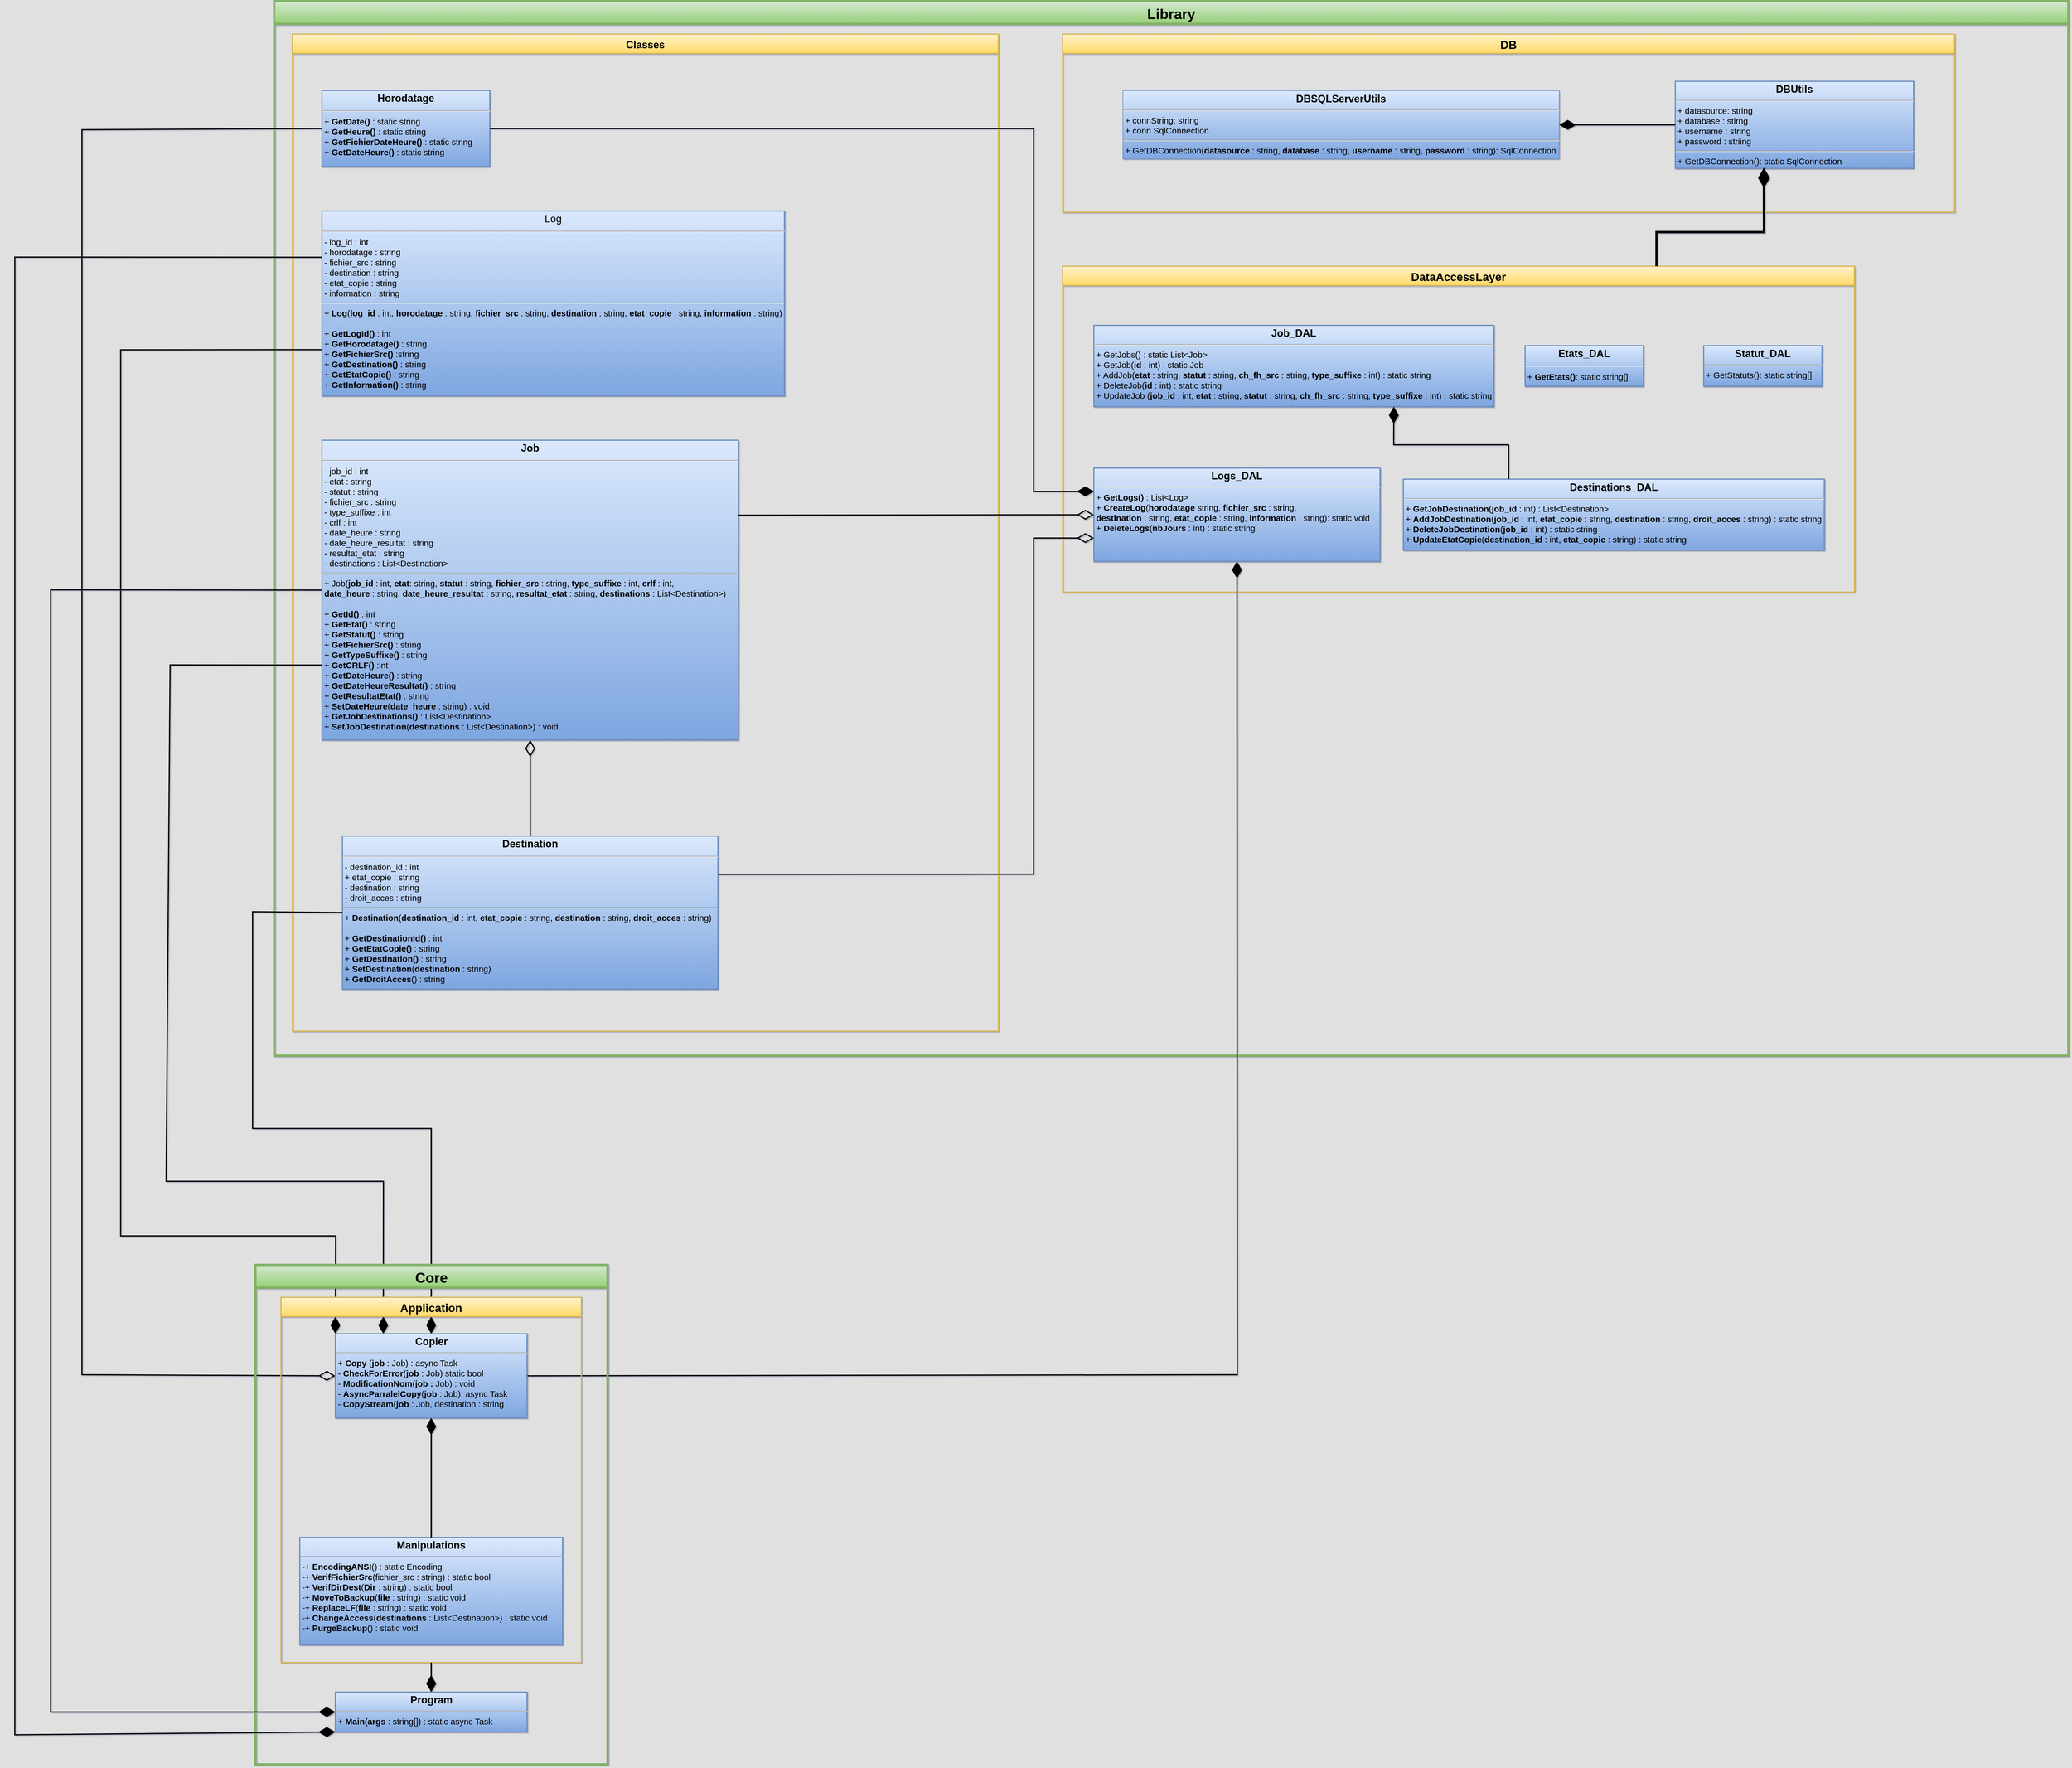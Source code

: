 <mxfile version="16.5.1" type="device"><diagram id="C5RBs43oDa-KdzZeNtuy" name="Application"><mxGraphModel dx="5955" dy="3800" grid="0" gridSize="10" guides="1" tooltips="1" connect="1" arrows="1" fold="1" page="0" pageScale="1" pageWidth="827" pageHeight="1169" background="#E0E0E0" math="0" shadow="1"><root><mxCell id="WIyWlLk6GJQsqaUBKTNV-0"/><mxCell id="WIyWlLk6GJQsqaUBKTNV-1" parent="WIyWlLk6GJQsqaUBKTNV-0"/><mxCell id="hb9x6zN0Gf0mXIbiB-nM-0" value="Library" style="swimlane;fontSize=25;startSize=40;verticalAlign=middle;align=center;horizontal=1;fillColor=#d5e8d4;strokeColor=#82b366;gradientColor=#97d077;strokeWidth=4;" parent="WIyWlLk6GJQsqaUBKTNV-1" vertex="1"><mxGeometry x="-1870" y="-1275" width="3154" height="1854" as="geometry"><mxRectangle x="609" y="-450" width="136" height="34" as="alternateBounds"/></mxGeometry></mxCell><mxCell id="xpOOjjCDLaTisR0RUrIl-22" style="edgeStyle=orthogonalEdgeStyle;rounded=0;orthogonalLoop=1;jettySize=auto;html=1;exitX=0.5;exitY=1;exitDx=0;exitDy=0;" parent="hb9x6zN0Gf0mXIbiB-nM-0" edge="1"><mxGeometry relative="1" as="geometry"><mxPoint x="365" y="502.0" as="sourcePoint"/><mxPoint x="365" y="502.0" as="targetPoint"/></mxGeometry></mxCell><mxCell id="nRmfAmQFptnGc-4oLcrV-16" value="DB" style="swimlane;startSize=34;fontSize=20;fillColor=#fff2cc;gradientColor=#ffd966;strokeColor=#d6b656;strokeWidth=2;" parent="hb9x6zN0Gf0mXIbiB-nM-0" vertex="1"><mxGeometry x="1386" y="58" width="1568" height="313" as="geometry"/></mxCell><mxCell id="xpOOjjCDLaTisR0RUrIl-7" value="&lt;p style=&quot;margin: 4px 0px 0px ; text-align: center&quot;&gt;&lt;b&gt;&lt;font style=&quot;font-size: 18px&quot;&gt;DBUtils&lt;/font&gt;&lt;/b&gt;&lt;/p&gt;&lt;hr style=&quot;font-size: 15px&quot;&gt;&lt;p style=&quot;margin: 0px 0px 0px 4px ; font-size: 15px&quot;&gt;+ datasource: string&lt;/p&gt;&lt;p style=&quot;margin: 0px 0px 0px 4px ; font-size: 15px&quot;&gt;+ database : stirng&lt;/p&gt;&lt;p style=&quot;margin: 0px 0px 0px 4px ; font-size: 15px&quot;&gt;+ username : string&lt;/p&gt;&lt;p style=&quot;margin: 0px 0px 0px 4px ; font-size: 15px&quot;&gt;+ password : striing&lt;/p&gt;&lt;hr style=&quot;font-size: 15px&quot;&gt;&lt;p style=&quot;margin: 0px 0px 0px 4px ; font-size: 15px&quot;&gt;+ GetDBConnection(): static SqlConnection&lt;/p&gt;" style="verticalAlign=top;align=left;overflow=fill;fontSize=15;fontFamily=Helvetica;html=1;fillColor=#dae8fc;gradientColor=#7ea6e0;strokeColor=#6c8ebf;strokeWidth=2;" parent="nRmfAmQFptnGc-4oLcrV-16" vertex="1"><mxGeometry x="1077" y="83" width="419" height="153" as="geometry"/></mxCell><mxCell id="xpOOjjCDLaTisR0RUrIl-5" value="&lt;p style=&quot;margin: 4px 0px 0px ; text-align: center&quot;&gt;&lt;b&gt;&lt;font style=&quot;font-size: 18px&quot;&gt;DBSQLServerUtils&lt;/font&gt;&lt;/b&gt;&lt;/p&gt;&lt;hr style=&quot;font-size: 15px&quot;&gt;&lt;p style=&quot;margin: 0px 0px 0px 4px ; font-size: 15px&quot;&gt;+ connString: string&lt;/p&gt;&lt;p style=&quot;margin: 0px 0px 0px 4px ; font-size: 15px&quot;&gt;+ conn SqlConnection&lt;/p&gt;&lt;hr style=&quot;font-size: 15px&quot;&gt;&lt;p style=&quot;margin: 0px 0px 0px 4px ; font-size: 15px&quot;&gt;+ GetDBConnection(&lt;b&gt;datasource &lt;/b&gt;: string, &lt;b&gt;database &lt;/b&gt;: string, &lt;b&gt;username &lt;/b&gt;: string, &lt;b&gt;password &lt;/b&gt;: string): SqlConnection&lt;/p&gt;" style="verticalAlign=top;align=left;overflow=fill;fontSize=15;fontFamily=Helvetica;html=1;fillColor=#dae8fc;gradientColor=#7ea6e0;strokeColor=#6c8ebf;" parent="nRmfAmQFptnGc-4oLcrV-16" vertex="1"><mxGeometry x="106" y="99.5" width="767" height="120" as="geometry"/></mxCell><mxCell id="_DrFh4fkONArMXpDHNtt-1" value="" style="endArrow=diamondThin;endFill=1;endSize=24;html=1;rounded=0;entryX=1;entryY=0.5;entryDx=0;entryDy=0;exitX=0;exitY=0.5;exitDx=0;exitDy=0;strokeWidth=2;" parent="nRmfAmQFptnGc-4oLcrV-16" source="xpOOjjCDLaTisR0RUrIl-7" target="xpOOjjCDLaTisR0RUrIl-5" edge="1"><mxGeometry width="160" relative="1" as="geometry"><mxPoint x="413" y="309" as="sourcePoint"/><mxPoint x="573" y="309" as="targetPoint"/></mxGeometry></mxCell><mxCell id="nRmfAmQFptnGc-4oLcrV-15" value="DataAccessLayer" style="swimlane;startSize=34;fontSize=20;fillColor=#fff2cc;gradientColor=#ffd966;strokeColor=#d6b656;strokeWidth=2;" parent="hb9x6zN0Gf0mXIbiB-nM-0" vertex="1"><mxGeometry x="1386" y="466" width="1392" height="573" as="geometry"/></mxCell><mxCell id="nRmfAmQFptnGc-4oLcrV-2" value="&lt;p style=&quot;margin: 4px 0px 0px ; text-align: center&quot;&gt;&lt;b&gt;&lt;font style=&quot;font-size: 18px&quot;&gt;Statut_DAL&lt;/font&gt;&lt;/b&gt;&lt;/p&gt;&lt;hr style=&quot;font-size: 15px&quot;&gt;&lt;p style=&quot;margin: 0px 0px 0px 4px ; font-size: 15px&quot;&gt;+ GetStatuts(): static string[]&lt;/p&gt;" style="verticalAlign=top;align=left;overflow=fill;fontSize=15;fontFamily=Helvetica;html=1;fillColor=#dae8fc;gradientColor=#7ea6e0;strokeColor=#6c8ebf;strokeWidth=2;" parent="nRmfAmQFptnGc-4oLcrV-15" vertex="1"><mxGeometry x="1127" y="139.75" width="208" height="71.5" as="geometry"/></mxCell><mxCell id="nRmfAmQFptnGc-4oLcrV-3" value="&lt;p style=&quot;margin: 4px 0px 0px ; text-align: center&quot;&gt;&lt;b&gt;&lt;font style=&quot;font-size: 18px&quot;&gt;Destinations_DAL&lt;/font&gt;&lt;/b&gt;&lt;/p&gt;&lt;hr style=&quot;font-size: 15px&quot;&gt;&lt;p style=&quot;margin: 0px 0px 0px 4px ; font-size: 15px&quot;&gt;&lt;/p&gt;&lt;p style=&quot;margin: 0px 0px 0px 4px ; font-size: 15px&quot;&gt;+ &lt;b&gt;GetJobDestination&lt;/b&gt;(&lt;b&gt;job_id&lt;/b&gt; : int) : List&amp;lt;Destination&amp;gt;&lt;/p&gt;&lt;p style=&quot;margin: 0px 0px 0px 4px ; font-size: 15px&quot;&gt;+ &lt;b&gt;AddJobDestination&lt;/b&gt;(&lt;b&gt;job_id&lt;/b&gt; : int, &lt;b&gt;etat_copie&lt;/b&gt; : string, &lt;b&gt;destination&lt;/b&gt; : string, &lt;b&gt;droit_acces&lt;/b&gt; : string) : static string&lt;/p&gt;&lt;p style=&quot;margin: 0px 0px 0px 4px ; font-size: 15px&quot;&gt;+ &lt;b&gt;DeleteJobDestination&lt;/b&gt;(&lt;b&gt;job_id&lt;/b&gt; : int) : static string&lt;/p&gt;&lt;p style=&quot;margin: 0px 0px 0px 4px ; font-size: 15px&quot;&gt;+ &lt;b&gt;UpdateEtatCopie&lt;/b&gt;(&lt;b&gt;destination_id&lt;/b&gt; : int, &lt;b&gt;etat_copie&amp;nbsp;&lt;/b&gt;: string) : static string&lt;/p&gt;" style="verticalAlign=top;align=left;overflow=fill;fontSize=15;fontFamily=Helvetica;html=1;fillColor=#dae8fc;gradientColor=#7ea6e0;strokeColor=#6c8ebf;strokeWidth=2;" parent="nRmfAmQFptnGc-4oLcrV-15" vertex="1"><mxGeometry x="599" y="374.5" width="740" height="125" as="geometry"/></mxCell><mxCell id="nRmfAmQFptnGc-4oLcrV-20" value="&lt;p style=&quot;margin: 4px 0px 0px ; text-align: center&quot;&gt;&lt;b&gt;&lt;font style=&quot;font-size: 18px&quot;&gt;Job_DAL&lt;/font&gt;&lt;/b&gt;&lt;/p&gt;&lt;hr style=&quot;font-size: 15px&quot;&gt;&lt;p style=&quot;margin: 0px 0px 0px 4px ; font-size: 15px&quot;&gt;+ GetJobs() : static List&amp;lt;Job&amp;gt;&lt;/p&gt;&lt;p style=&quot;margin: 0px 0px 0px 4px ; font-size: 15px&quot;&gt;+ GetJob(&lt;b&gt;id &lt;/b&gt;: int) : static Job&lt;/p&gt;&lt;p style=&quot;margin: 0px 0px 0px 4px ; font-size: 15px&quot;&gt;+ AddJob(&lt;b&gt;etat&lt;/b&gt; : string, &lt;b&gt;statut&lt;/b&gt; : string, &lt;b&gt;ch_fh_src &lt;/b&gt;: string, &lt;b&gt;type_suffixe&lt;/b&gt; : int) : static string&lt;/p&gt;&lt;p style=&quot;margin: 0px 0px 0px 4px ; font-size: 15px&quot;&gt;+ DeleteJob(&lt;b&gt;id&lt;/b&gt; : int) : static string&lt;/p&gt;&lt;p style=&quot;margin: 0px 0px 0px 4px ; font-size: 15px&quot;&gt;+ UpdateJob (&lt;b&gt;job_id&lt;/b&gt; : int, &lt;b&gt;etat &lt;/b&gt;: string, &lt;b&gt;statut&lt;/b&gt; : string, &lt;b&gt;ch_fh_src&lt;/b&gt; : string, &lt;b&gt;type_suffixe&lt;/b&gt; : int) : static string&lt;/p&gt;" style="verticalAlign=top;align=left;overflow=fill;fontSize=15;fontFamily=Helvetica;html=1;fillColor=#dae8fc;gradientColor=#7ea6e0;strokeColor=#6c8ebf;strokeWidth=2;" parent="nRmfAmQFptnGc-4oLcrV-15" vertex="1"><mxGeometry x="55" y="104" width="703" height="143" as="geometry"/></mxCell><mxCell id="nRmfAmQFptnGc-4oLcrV-23" value="&lt;p style=&quot;margin: 4px 0px 0px ; text-align: center ; font-size: 18px&quot;&gt;&lt;b&gt;&lt;font style=&quot;font-size: 18px&quot;&gt;Etats_DAL&lt;/font&gt;&lt;/b&gt;&lt;/p&gt;&lt;hr style=&quot;font-size: 18px&quot;&gt;&lt;p style=&quot;margin: 0px 0px 0px 4px ; font-size: 15px&quot;&gt;+ &lt;b&gt;GetEtats()&lt;/b&gt;: static string[]&lt;/p&gt;" style="verticalAlign=top;align=left;overflow=fill;fontSize=15;fontFamily=Helvetica;html=1;fillColor=#dae8fc;gradientColor=#7ea6e0;strokeColor=#6c8ebf;strokeWidth=2;" parent="nRmfAmQFptnGc-4oLcrV-15" vertex="1"><mxGeometry x="813" y="139.75" width="208" height="71.5" as="geometry"/></mxCell><mxCell id="fAviPBLPB5H1HGXgTzV6-0" value="&lt;p style=&quot;margin: 4px 0px 0px ; text-align: center&quot;&gt;&lt;b&gt;&lt;font style=&quot;font-size: 18px&quot;&gt;Logs_DAL&lt;/font&gt;&lt;/b&gt;&lt;/p&gt;&lt;hr style=&quot;font-size: 15px&quot;&gt;&lt;p style=&quot;margin: 0px 0px 0px 4px ; font-size: 15px&quot;&gt;+ &lt;b&gt;GetLogs()&lt;/b&gt; : List&amp;lt;Log&amp;gt;&lt;/p&gt;&lt;p style=&quot;margin: 0px 0px 0px 4px ; font-size: 15px&quot;&gt;+ &lt;b&gt;CreateLog&lt;/b&gt;(&lt;b&gt;horodatage &lt;/b&gt;string, &lt;b&gt;fichier_src&amp;nbsp;&lt;/b&gt;: string,&amp;nbsp;&lt;/p&gt;&lt;p style=&quot;margin: 0px 0px 0px 4px ; font-size: 15px&quot;&gt;&lt;b&gt;destination&lt;/b&gt; : string,&amp;nbsp;&lt;b&gt;etat_copie &lt;/b&gt;: string, &lt;b&gt;information &lt;/b&gt;: string): static void&lt;/p&gt;&lt;p style=&quot;margin: 0px 0px 0px 4px ; font-size: 15px&quot;&gt;+ &lt;b&gt;DeleteLogs&lt;/b&gt;(&lt;b&gt;nbJours&lt;/b&gt; : int) : static string&lt;/p&gt;" style="verticalAlign=top;align=left;overflow=fill;fontSize=15;fontFamily=Helvetica;html=1;strokeWidth=2;fillColor=#dae8fc;gradientColor=#7ea6e0;strokeColor=#6c8ebf;" parent="nRmfAmQFptnGc-4oLcrV-15" vertex="1"><mxGeometry x="55" y="355" width="503" height="164" as="geometry"/></mxCell><mxCell id="SdlCRwsM3ipwq2xPDZjB-0" value="" style="endArrow=diamondThin;endFill=1;endSize=24;html=1;rounded=0;entryX=0.75;entryY=1;entryDx=0;entryDy=0;exitX=0.25;exitY=0;exitDx=0;exitDy=0;strokeWidth=2;" parent="nRmfAmQFptnGc-4oLcrV-15" source="nRmfAmQFptnGc-4oLcrV-3" target="nRmfAmQFptnGc-4oLcrV-20" edge="1"><mxGeometry width="160" relative="1" as="geometry"><mxPoint x="662" y="430" as="sourcePoint"/><mxPoint x="822" y="430" as="targetPoint"/><Array as="points"><mxPoint x="784" y="314"/><mxPoint x="582" y="314"/></Array></mxGeometry></mxCell><mxCell id="fAviPBLPB5H1HGXgTzV6-6" value="Classes" style="swimlane;fontSize=18;strokeWidth=2;startSize=34;fillColor=#fff2cc;gradientColor=#ffd966;strokeColor=#d6b656;" parent="hb9x6zN0Gf0mXIbiB-nM-0" vertex="1"><mxGeometry x="32" y="58" width="1241" height="1753" as="geometry"/></mxCell><mxCell id="2-amcvFgMCVl23Tk-xyG-0" value="&lt;p style=&quot;margin: 4px 0px 0px ; text-align: center ; font-size: 18px&quot;&gt;&lt;b&gt;&lt;font style=&quot;font-size: 18px&quot;&gt;Job&lt;/font&gt;&lt;/b&gt;&lt;/p&gt;&lt;hr style=&quot;font-size: 18px&quot;&gt;&lt;p style=&quot;margin: 0px 0px 0px 4px ; font-size: 15px&quot;&gt;- job_id : int&lt;/p&gt;&lt;p style=&quot;margin: 0px 0px 0px 4px ; font-size: 15px&quot;&gt;- etat : string&lt;/p&gt;&lt;p style=&quot;margin: 0px 0px 0px 4px ; font-size: 15px&quot;&gt;- statut : string&lt;/p&gt;&lt;p style=&quot;margin: 0px 0px 0px 4px ; font-size: 15px&quot;&gt;- fichier_src : string&lt;/p&gt;&lt;p style=&quot;margin: 0px 0px 0px 4px ; font-size: 15px&quot;&gt;- type_suffixe : int&lt;/p&gt;&lt;p style=&quot;margin: 0px 0px 0px 4px ; font-size: 15px&quot;&gt;- crlf : int&lt;/p&gt;&lt;p style=&quot;margin: 0px 0px 0px 4px ; font-size: 15px&quot;&gt;- date_heure : string&lt;/p&gt;&lt;p style=&quot;margin: 0px 0px 0px 4px ; font-size: 15px&quot;&gt;- date_heure_resultat : string&lt;/p&gt;&lt;p style=&quot;margin: 0px 0px 0px 4px ; font-size: 15px&quot;&gt;- resultat_etat : string&lt;/p&gt;&lt;p style=&quot;margin: 0px 0px 0px 4px ; font-size: 15px&quot;&gt;- destinations : List&amp;lt;Destination&amp;gt;&lt;/p&gt;&lt;hr style=&quot;font-size: 15px&quot;&gt;&lt;p style=&quot;margin: 0px 0px 0px 4px ; font-size: 15px&quot;&gt;+ Job(&lt;b&gt;job_id&lt;/b&gt; : int, &lt;b&gt;etat&lt;/b&gt;: string, &lt;b&gt;statut&lt;/b&gt; : string, &lt;b&gt;fichier_src&lt;/b&gt; : string, &lt;b&gt;type_suffixe&lt;/b&gt; : int, &lt;b&gt;crlf&lt;/b&gt; : int,&amp;nbsp;&lt;/p&gt;&lt;p style=&quot;margin: 0px 0px 0px 4px ; font-size: 15px&quot;&gt;&lt;b&gt;date_heure&lt;/b&gt; : string, &lt;b&gt;date_heure_resultat&lt;/b&gt; : string, &lt;b&gt;resultat_etat&lt;/b&gt; : string, &lt;b&gt;destinations&lt;/b&gt; : List&amp;lt;Destination&amp;gt;)&lt;/p&gt;&lt;p style=&quot;margin: 0px 0px 0px 4px ; font-size: 15px&quot;&gt;&lt;br style=&quot;font-size: 15px&quot;&gt;&lt;/p&gt;&lt;p style=&quot;margin: 0px 0px 0px 4px ; font-size: 15px&quot;&gt;+ &lt;b&gt;GetId()&lt;/b&gt; : int&lt;/p&gt;&lt;p style=&quot;margin: 0px 0px 0px 4px ; font-size: 15px&quot;&gt;+ &lt;b&gt;GetEtat()&lt;/b&gt; : string&lt;/p&gt;&lt;p style=&quot;margin: 0px 0px 0px 4px ; font-size: 15px&quot;&gt;+ &lt;b&gt;GetStatut()&lt;/b&gt; : string&lt;/p&gt;&lt;p style=&quot;margin: 0px 0px 0px 4px ; font-size: 15px&quot;&gt;+ &lt;b&gt;GetFichierSrc()&lt;/b&gt; : string&lt;/p&gt;&lt;p style=&quot;margin: 0px 0px 0px 4px ; font-size: 15px&quot;&gt;&lt;span style=&quot;font-size: 15px&quot;&gt;+ &lt;b&gt;GetTypeSuffixe()&lt;/b&gt; : string&lt;/span&gt;&lt;/p&gt;&lt;p style=&quot;margin: 0px 0px 0px 4px ; font-size: 15px&quot;&gt;&lt;span style=&quot;font-size: 15px&quot;&gt;+ &lt;b&gt;GetCRLF()&lt;/b&gt; :int&lt;/span&gt;&lt;/p&gt;&lt;p style=&quot;margin: 0px 0px 0px 4px ; font-size: 15px&quot;&gt;&lt;span style=&quot;font-size: 15px&quot;&gt;+ &lt;b&gt;GetDateHeure()&lt;/b&gt; : string&lt;/span&gt;&lt;/p&gt;&lt;p style=&quot;margin: 0px 0px 0px 4px ; font-size: 15px&quot;&gt;&lt;span style=&quot;font-size: 15px&quot;&gt;+ &lt;b&gt;GetDateHeureResultat()&lt;/b&gt; : string&lt;/span&gt;&lt;/p&gt;&lt;p style=&quot;margin: 0px 0px 0px 4px ; font-size: 15px&quot;&gt;&lt;span style=&quot;font-size: 15px&quot;&gt;+ &lt;b&gt;GetResultatEtat()&lt;/b&gt; : string&lt;/span&gt;&lt;/p&gt;&lt;p style=&quot;margin: 0px 0px 0px 4px ; font-size: 15px&quot;&gt;&lt;span style=&quot;font-size: 15px&quot;&gt;+ &lt;b&gt;SetDateHeure&lt;/b&gt;(&lt;b&gt;date_heure&lt;/b&gt; : string) : void&lt;/span&gt;&lt;/p&gt;&lt;p style=&quot;margin: 0px 0px 0px 4px ; font-size: 15px&quot;&gt;+ &lt;b&gt;GetJobDestinations()&lt;/b&gt; : List&amp;lt;Destination&amp;gt;&lt;/p&gt;&lt;p style=&quot;margin: 0px 0px 0px 4px ; font-size: 15px&quot;&gt;+ &lt;b&gt;SetJobDestination&lt;/b&gt;(&lt;b&gt;destinations&amp;nbsp;&lt;/b&gt;: List&amp;lt;Destination&amp;gt;) : void&lt;/p&gt;" style="verticalAlign=top;align=left;overflow=fill;fontSize=15;fontFamily=Helvetica;html=1;fillColor=#dae8fc;gradientColor=#7ea6e0;strokeColor=#6c8ebf;strokeWidth=2;" parent="fAviPBLPB5H1HGXgTzV6-6" vertex="1"><mxGeometry x="52" y="714" width="732" height="527" as="geometry"/></mxCell><mxCell id="fAviPBLPB5H1HGXgTzV6-10" value="&lt;p style=&quot;margin: 4px 0px 0px ; text-align: center ; font-size: 18px&quot;&gt;&lt;b&gt;&lt;font style=&quot;font-size: 18px&quot;&gt;Destination&lt;/font&gt;&lt;/b&gt;&lt;/p&gt;&lt;hr style=&quot;font-size: 18px&quot;&gt;&lt;p style=&quot;margin: 0px 0px 0px 4px ; font-size: 15px&quot;&gt;- destination_id : int&lt;/p&gt;&lt;p style=&quot;margin: 0px 0px 0px 4px ; font-size: 15px&quot;&gt;+ etat_copie : string&lt;/p&gt;&lt;p style=&quot;margin: 0px 0px 0px 4px ; font-size: 15px&quot;&gt;- destination : string&lt;/p&gt;&lt;p style=&quot;margin: 0px 0px 0px 4px ; font-size: 15px&quot;&gt;- droit_acces : string&lt;/p&gt;&lt;hr style=&quot;font-size: 15px&quot;&gt;&lt;p style=&quot;margin: 0px 0px 0px 4px ; font-size: 15px&quot;&gt;+ &lt;b&gt;Destination&lt;/b&gt;(&lt;b&gt;destination_id&lt;/b&gt; : int, &lt;b&gt;etat_copie&lt;/b&gt; : string, &lt;b&gt;destination&lt;/b&gt; : string, &lt;b&gt;droit_acces&lt;/b&gt; : string)&lt;/p&gt;&lt;p style=&quot;margin: 0px 0px 0px 4px ; font-size: 15px&quot;&gt;&lt;br&gt;&lt;/p&gt;&lt;p style=&quot;margin: 0px 0px 0px 4px ; font-size: 15px&quot;&gt;+ &lt;b&gt;GetDestinationId()&lt;/b&gt; : int&lt;br&gt;&lt;/p&gt;&lt;p style=&quot;margin: 0px 0px 0px 4px ; font-size: 15px&quot;&gt;+ &lt;b&gt;GetEtatCopie()&lt;/b&gt; : string&lt;/p&gt;&lt;p style=&quot;margin: 0px 0px 0px 4px ; font-size: 15px&quot;&gt;+ &lt;b&gt;GetDestination()&lt;/b&gt; : string&lt;/p&gt;&lt;p style=&quot;margin: 0px 0px 0px 4px ; font-size: 15px&quot;&gt;+ &lt;b&gt;SetDestination&lt;/b&gt;(&lt;b&gt;destination&lt;/b&gt; : string)&lt;/p&gt;&lt;p style=&quot;margin: 0px 0px 0px 4px ; font-size: 15px&quot;&gt;+ &lt;b&gt;GetDroitAcces&lt;/b&gt;() : string&lt;/p&gt;" style="verticalAlign=top;align=left;overflow=fill;fontSize=15;fontFamily=Helvetica;html=1;fillColor=#dae8fc;gradientColor=#7ea6e0;strokeColor=#6c8ebf;strokeWidth=2;" parent="fAviPBLPB5H1HGXgTzV6-6" vertex="1"><mxGeometry x="88" y="1410" width="660" height="269" as="geometry"/></mxCell><mxCell id="fAviPBLPB5H1HGXgTzV6-2" value="&lt;p style=&quot;margin: 4px 0px 0px ; text-align: center ; font-size: 18px&quot;&gt;&lt;b&gt;&lt;font style=&quot;font-size: 18px&quot;&gt;Horodatage&lt;/font&gt;&lt;/b&gt;&lt;/p&gt;&lt;hr style=&quot;font-size: 18px&quot;&gt;&lt;p style=&quot;margin: 0px 0px 0px 4px ; font-size: 15px&quot;&gt;&lt;/p&gt;&lt;p style=&quot;margin: 0px 0px 0px 4px ; font-size: 15px&quot;&gt;+ &lt;b&gt;GetDate()&lt;/b&gt; : static string&lt;/p&gt;&lt;p style=&quot;margin: 0px 0px 0px 4px ; font-size: 15px&quot;&gt;+ &lt;b&gt;GetHeure()&lt;/b&gt; : static string&lt;/p&gt;&lt;p style=&quot;margin: 0px 0px 0px 4px ; font-size: 15px&quot;&gt;+ &lt;b&gt;GetFichierDateHeure()&lt;/b&gt;&amp;nbsp;: static string&lt;/p&gt;&lt;p style=&quot;margin: 0px 0px 0px 4px ; font-size: 15px&quot;&gt;+ &lt;b&gt;GetDateHeure()&lt;/b&gt;&amp;nbsp;: static string&lt;/p&gt;" style="verticalAlign=top;align=left;overflow=fill;fontSize=15;fontFamily=Helvetica;html=1;fillColor=#dae8fc;gradientColor=#7ea6e0;strokeColor=#6c8ebf;strokeWidth=2;" parent="fAviPBLPB5H1HGXgTzV6-6" vertex="1"><mxGeometry x="52" y="99" width="295" height="134" as="geometry"/></mxCell><mxCell id="_DrFh4fkONArMXpDHNtt-15" value="" style="endArrow=diamondThin;endFill=0;endSize=24;html=1;rounded=0;strokeWidth=2;entryX=0.5;entryY=1;entryDx=0;entryDy=0;exitX=0.5;exitY=0;exitDx=0;exitDy=0;" parent="fAviPBLPB5H1HGXgTzV6-6" source="fAviPBLPB5H1HGXgTzV6-10" target="2-amcvFgMCVl23Tk-xyG-0" edge="1"><mxGeometry width="160" relative="1" as="geometry"><mxPoint x="-470" y="721" as="sourcePoint"/><mxPoint x="-310" y="721" as="targetPoint"/></mxGeometry></mxCell><mxCell id="qBxrje6WI4dX1se72Wbg-0" value="&lt;p style=&quot;margin: 4px 0px 0px ; text-align: center ; font-size: 18px&quot;&gt;&lt;font style=&quot;font-size: 18px&quot;&gt;Log&lt;/font&gt;&lt;/p&gt;&lt;hr style=&quot;font-size: 18px&quot;&gt;&lt;p style=&quot;margin: 0px 0px 0px 4px ; font-size: 15px&quot;&gt;- log_id : int&lt;/p&gt;&lt;p style=&quot;margin: 0px 0px 0px 4px ; font-size: 15px&quot;&gt;- horodatage : string&lt;/p&gt;&lt;p style=&quot;margin: 0px 0px 0px 4px ; font-size: 15px&quot;&gt;- fichier_src : string&lt;/p&gt;&lt;p style=&quot;margin: 0px 0px 0px 4px ; font-size: 15px&quot;&gt;- destination : string&lt;/p&gt;&lt;p style=&quot;margin: 0px 0px 0px 4px ; font-size: 15px&quot;&gt;- etat_copie : string&lt;/p&gt;&lt;p style=&quot;margin: 0px 0px 0px 4px ; font-size: 15px&quot;&gt;- information : string&lt;/p&gt;&lt;hr style=&quot;font-size: 15px&quot;&gt;&lt;p style=&quot;margin: 0px 0px 0px 4px ; font-size: 15px&quot;&gt;+ &lt;b&gt;Log&lt;/b&gt;(&lt;b&gt;log_id&lt;/b&gt; : int, &lt;b&gt;horodatage&lt;/b&gt; : string, &lt;b&gt;fichier_src&lt;/b&gt; : string, &lt;b&gt;destination&lt;/b&gt; : string, &lt;b&gt;etat_copie&lt;/b&gt; : string, &lt;b&gt;information&lt;/b&gt; : string)&lt;/p&gt;&lt;p style=&quot;margin: 0px 0px 0px 4px ; font-size: 15px&quot;&gt;&lt;br&gt;&lt;/p&gt;&lt;p style=&quot;margin: 0px 0px 0px 4px ; font-size: 15px&quot;&gt;+ &lt;b&gt;GetLogId()&lt;/b&gt; : int&lt;/p&gt;&lt;p style=&quot;margin: 0px 0px 0px 4px ; font-size: 15px&quot;&gt;+ &lt;b&gt;GetHorodatage()&lt;/b&gt; : string&lt;/p&gt;&lt;p style=&quot;margin: 0px 0px 0px 4px ; font-size: 15px&quot;&gt;+ &lt;b&gt;GetFichierSrc()&lt;/b&gt; :string&lt;/p&gt;&lt;p style=&quot;margin: 0px 0px 0px 4px ; font-size: 15px&quot;&gt;+ &lt;b&gt;GetDestination()&lt;/b&gt; : string&lt;/p&gt;&lt;p style=&quot;margin: 0px 0px 0px 4px ; font-size: 15px&quot;&gt;+ &lt;b&gt;GetEtatCopie()&lt;/b&gt; : string&lt;/p&gt;&lt;p style=&quot;margin: 0px 0px 0px 4px ; font-size: 15px&quot;&gt;+ &lt;b&gt;GetInformation()&lt;/b&gt; : string&lt;/p&gt;" style="verticalAlign=top;align=left;overflow=fill;fontSize=15;fontFamily=Helvetica;html=1;fillColor=#dae8fc;gradientColor=#7ea6e0;strokeColor=#6c8ebf;strokeWidth=2;" parent="fAviPBLPB5H1HGXgTzV6-6" vertex="1"><mxGeometry x="52" y="311" width="813" height="325" as="geometry"/></mxCell><mxCell id="_DrFh4fkONArMXpDHNtt-0" value="" style="endArrow=diamondThin;endFill=1;endSize=24;html=1;rounded=0;exitX=0.75;exitY=0;exitDx=0;exitDy=0;entryX=0.372;entryY=0.992;entryDx=0;entryDy=0;entryPerimeter=0;strokeWidth=4;" parent="hb9x6zN0Gf0mXIbiB-nM-0" source="nRmfAmQFptnGc-4oLcrV-15" target="xpOOjjCDLaTisR0RUrIl-7" edge="1"><mxGeometry width="160" relative="1" as="geometry"><mxPoint x="1777" y="507" as="sourcePoint"/><mxPoint x="2265" y="322" as="targetPoint"/><Array as="points"><mxPoint x="2430" y="406"/><mxPoint x="2619" y="406"/></Array></mxGeometry></mxCell><mxCell id="_DrFh4fkONArMXpDHNtt-18" value="" style="endArrow=diamondThin;endFill=0;endSize=24;html=1;rounded=0;strokeWidth=2;exitX=1;exitY=0.25;exitDx=0;exitDy=0;entryX=0;entryY=0.75;entryDx=0;entryDy=0;" parent="hb9x6zN0Gf0mXIbiB-nM-0" source="fAviPBLPB5H1HGXgTzV6-10" target="fAviPBLPB5H1HGXgTzV6-0" edge="1"><mxGeometry width="160" relative="1" as="geometry"><mxPoint x="956" y="1093" as="sourcePoint"/><mxPoint x="1116" y="1093" as="targetPoint"/><Array as="points"><mxPoint x="1335" y="1535"/><mxPoint x="1335" y="944"/></Array></mxGeometry></mxCell><mxCell id="_DrFh4fkONArMXpDHNtt-19" value="" style="endArrow=diamondThin;endFill=1;endSize=24;html=1;rounded=0;strokeWidth=2;entryX=0;entryY=0.25;entryDx=0;entryDy=0;exitX=1;exitY=0.5;exitDx=0;exitDy=0;" parent="hb9x6zN0Gf0mXIbiB-nM-0" source="fAviPBLPB5H1HGXgTzV6-2" target="fAviPBLPB5H1HGXgTzV6-0" edge="1"><mxGeometry width="160" relative="1" as="geometry"><mxPoint x="821" y="1141" as="sourcePoint"/><mxPoint x="981" y="1141" as="targetPoint"/><Array as="points"><mxPoint x="1335" y="224"/><mxPoint x="1335" y="862"/></Array></mxGeometry></mxCell><mxCell id="SdlCRwsM3ipwq2xPDZjB-6" value="" style="endArrow=diamondThin;endFill=0;endSize=24;html=1;rounded=0;fontSize=20;strokeWidth=2;entryX=0;entryY=0.5;entryDx=0;entryDy=0;exitX=1;exitY=0.25;exitDx=0;exitDy=0;" parent="hb9x6zN0Gf0mXIbiB-nM-0" source="2-amcvFgMCVl23Tk-xyG-0" target="fAviPBLPB5H1HGXgTzV6-0" edge="1"><mxGeometry width="160" relative="1" as="geometry"><mxPoint x="584" y="907" as="sourcePoint"/><mxPoint x="744" y="907" as="targetPoint"/></mxGeometry></mxCell><mxCell id="_DrFh4fkONArMXpDHNtt-4" value="" style="endArrow=diamondThin;endFill=1;endSize=24;html=1;rounded=0;strokeWidth=2;entryX=0.5;entryY=1;entryDx=0;entryDy=0;exitX=1;exitY=0.5;exitDx=0;exitDy=0;" parent="WIyWlLk6GJQsqaUBKTNV-1" source="nRmfAmQFptnGc-4oLcrV-0" target="fAviPBLPB5H1HGXgTzV6-0" edge="1"><mxGeometry width="160" relative="1" as="geometry"><mxPoint x="-982" y="218" as="sourcePoint"/><mxPoint x="-822" y="218" as="targetPoint"/><Array as="points"><mxPoint x="-177" y="1140"/></Array></mxGeometry></mxCell><mxCell id="_DrFh4fkONArMXpDHNtt-20" value="" style="endArrow=diamondThin;endFill=1;endSize=24;html=1;rounded=0;strokeWidth=2;entryX=0.5;entryY=0;entryDx=0;entryDy=0;exitX=0;exitY=0.5;exitDx=0;exitDy=0;" parent="WIyWlLk6GJQsqaUBKTNV-1" source="fAviPBLPB5H1HGXgTzV6-10" target="nRmfAmQFptnGc-4oLcrV-0" edge="1"><mxGeometry width="160" relative="1" as="geometry"><mxPoint x="-1694" y="195" as="sourcePoint"/><mxPoint x="-1534" y="195" as="targetPoint"/><Array as="points"><mxPoint x="-1908" y="326"/><mxPoint x="-1908" y="707"/><mxPoint x="-1594" y="707"/></Array></mxGeometry></mxCell><mxCell id="_DrFh4fkONArMXpDHNtt-21" value="" style="endArrow=diamondThin;endFill=1;endSize=24;html=1;rounded=0;strokeWidth=2;entryX=0.25;entryY=0;entryDx=0;entryDy=0;exitX=0;exitY=0.75;exitDx=0;exitDy=0;" parent="WIyWlLk6GJQsqaUBKTNV-1" source="2-amcvFgMCVl23Tk-xyG-0" target="nRmfAmQFptnGc-4oLcrV-0" edge="1"><mxGeometry width="160" relative="1" as="geometry"><mxPoint x="-1803" y="-110" as="sourcePoint"/><mxPoint x="-1534" y="195" as="targetPoint"/><Array as="points"><mxPoint x="-2053" y="-108"/><mxPoint x="-2060" y="800"/><mxPoint x="-1678" y="800"/></Array></mxGeometry></mxCell><mxCell id="_DrFh4fkONArMXpDHNtt-22" value="" style="endArrow=diamondThin;endFill=0;endSize=24;html=1;rounded=0;strokeWidth=2;entryX=0;entryY=0.5;entryDx=0;entryDy=0;exitX=0;exitY=0.5;exitDx=0;exitDy=0;" parent="WIyWlLk6GJQsqaUBKTNV-1" source="fAviPBLPB5H1HGXgTzV6-2" target="nRmfAmQFptnGc-4oLcrV-0" edge="1"><mxGeometry width="160" relative="1" as="geometry"><mxPoint x="-1694" y="195" as="sourcePoint"/><mxPoint x="-1534" y="195" as="targetPoint"/><Array as="points"><mxPoint x="-2208" y="-1049"/><mxPoint x="-2208" y="1140"/></Array></mxGeometry></mxCell><mxCell id="qBxrje6WI4dX1se72Wbg-3" value="" style="endArrow=diamondThin;endFill=1;endSize=24;html=1;rounded=0;strokeWidth=2;exitX=0;exitY=0.75;exitDx=0;exitDy=0;entryX=0;entryY=0;entryDx=0;entryDy=0;" parent="WIyWlLk6GJQsqaUBKTNV-1" source="qBxrje6WI4dX1se72Wbg-0" target="nRmfAmQFptnGc-4oLcrV-0" edge="1"><mxGeometry width="160" relative="1" as="geometry"><mxPoint x="-1782" y="-210.5" as="sourcePoint"/><mxPoint x="-1743" y="948" as="targetPoint"/><Array as="points"><mxPoint x="-2140" y="-662"/><mxPoint x="-2140" y="896"/><mxPoint x="-1762" y="896"/></Array></mxGeometry></mxCell><mxCell id="SdlCRwsM3ipwq2xPDZjB-1" value="Core" style="swimlane;startSize=40;fontSize=25;fillColor=#d5e8d4;gradientColor=#97d077;strokeColor=#82b366;strokeWidth=4;" parent="WIyWlLk6GJQsqaUBKTNV-1" vertex="1"><mxGeometry x="-1903" y="947" width="619" height="878" as="geometry"/></mxCell><mxCell id="nRmfAmQFptnGc-4oLcrV-10" value="Application" style="swimlane;startSize=34;fontSize=20;fillColor=#fff2cc;strokeColor=#d6b656;gradientColor=#ffd966;strokeWidth=2;" parent="SdlCRwsM3ipwq2xPDZjB-1" vertex="1"><mxGeometry x="45" y="57" width="528" height="642" as="geometry"/></mxCell><mxCell id="nRmfAmQFptnGc-4oLcrV-0" value="&lt;p style=&quot;margin: 4px 0px 0px ; text-align: center&quot;&gt;&lt;b&gt;&lt;font style=&quot;font-size: 18px&quot;&gt;Copier&lt;/font&gt;&lt;/b&gt;&lt;/p&gt;&lt;hr style=&quot;font-size: 15px&quot;&gt;&lt;p style=&quot;margin: 0px 0px 0px 4px ; font-size: 15px&quot;&gt;&lt;span&gt;+ &lt;/span&gt;&lt;b&gt;Copy&lt;/b&gt;&lt;span&gt; (&lt;/span&gt;&lt;b&gt;job&lt;/b&gt;&lt;span&gt;&amp;nbsp;: Job) : async Task&lt;/span&gt;&lt;br&gt;&lt;/p&gt;&lt;p style=&quot;margin: 0px 0px 0px 4px ; font-size: 15px&quot;&gt;- &lt;b&gt;CheckForError&lt;/b&gt;(&lt;b&gt;job&lt;/b&gt; : Job) static bool&lt;/p&gt;&lt;p style=&quot;margin: 0px 0px 0px 4px ; font-size: 15px&quot;&gt;- &lt;b&gt;ModificationNom&lt;/b&gt;(&lt;b&gt;job&amp;nbsp;:&amp;nbsp;&lt;/b&gt;Job) : void&lt;br&gt;&lt;/p&gt;&lt;p style=&quot;margin: 0px 0px 0px 4px ; font-size: 15px&quot;&gt;- &lt;b&gt;AsyncParralelCopy&lt;/b&gt;(&lt;b&gt;job&lt;/b&gt;&amp;nbsp;: Job&lt;span style=&quot;font-size: 15px&quot;&gt;): async Task&lt;/span&gt;&lt;/p&gt;&lt;p style=&quot;margin: 0px 0px 0px 4px ; font-size: 15px&quot;&gt;&lt;span style=&quot;font-size: 15px&quot;&gt;- &lt;b&gt;CopyStream&lt;/b&gt;(&lt;b&gt;job&lt;/b&gt; : Job, destination : string&lt;/span&gt;&lt;/p&gt;&lt;p style=&quot;margin: 0px 0px 0px 4px ; font-size: 15px&quot;&gt;&lt;br&gt;&lt;/p&gt;" style="verticalAlign=top;align=left;overflow=fill;fontSize=15;fontFamily=Helvetica;html=1;fillColor=#dae8fc;gradientColor=#7ea6e0;strokeColor=#6c8ebf;strokeWidth=2;" parent="nRmfAmQFptnGc-4oLcrV-10" vertex="1"><mxGeometry x="95.5" y="64" width="337" height="148" as="geometry"/></mxCell><mxCell id="qBxrje6WI4dX1se72Wbg-1" value="&lt;p style=&quot;margin: 4px 0px 0px ; text-align: center&quot;&gt;&lt;b&gt;&lt;font style=&quot;font-size: 18px&quot;&gt;Manipulations&lt;/font&gt;&lt;/b&gt;&lt;/p&gt;&lt;hr style=&quot;font-size: 15px&quot;&gt;&lt;p style=&quot;margin: 0px 0px 0px 4px ; font-size: 15px&quot;&gt;-+ &lt;b&gt;EncodingANSI&lt;/b&gt;() : static Encoding&lt;br&gt;&lt;/p&gt;&lt;p style=&quot;margin: 0px 0px 0px 4px ; font-size: 15px&quot;&gt;-+ &lt;b&gt;VerifFichierSrc&lt;/b&gt;(fichier_src : string) : static bool&lt;/p&gt;&lt;p style=&quot;margin: 0px 0px 0px 4px ; font-size: 15px&quot;&gt;-+&amp;nbsp;&lt;b&gt;VerifDirDest&lt;/b&gt;(&lt;b&gt;Dir &lt;/b&gt;: string) : static bool&lt;br&gt;&lt;/p&gt;&lt;p style=&quot;margin: 0px 0px 0px 4px ; font-size: 15px&quot;&gt;-+&amp;nbsp;&lt;b&gt;MoveToBackup&lt;/b&gt;(&lt;b&gt;file&lt;/b&gt;&amp;nbsp;: string)&amp;nbsp;&lt;span style=&quot;font-size: 15px&quot;&gt;: static void&lt;/span&gt;&lt;/p&gt;&lt;p style=&quot;margin: 0px 0px 0px 4px ; font-size: 15px&quot;&gt;&lt;span style=&quot;font-size: 15px&quot;&gt;-+&amp;nbsp;&lt;b&gt;ReplaceLF&lt;/b&gt;(&lt;b&gt;file&lt;/b&gt;&amp;nbsp;: string) : static void&lt;/span&gt;&lt;/p&gt;&lt;p style=&quot;margin: 0px 0px 0px 4px ; font-size: 15px&quot;&gt;&lt;span style=&quot;font-size: 15px&quot;&gt;-+ &lt;b&gt;ChangeAccess&lt;/b&gt;(&lt;b&gt;destinations&lt;/b&gt; : List&amp;lt;Destination&amp;gt;) : static void&lt;/span&gt;&lt;/p&gt;&lt;p style=&quot;margin: 0px 0px 0px 4px ; font-size: 15px&quot;&gt;&lt;span style=&quot;font-size: 15px&quot;&gt;-+ &lt;b&gt;PurgeBackup&lt;/b&gt;() : static void&lt;/span&gt;&lt;/p&gt;&lt;p style=&quot;margin: 0px 0px 0px 4px ; font-size: 15px&quot;&gt;&lt;br&gt;&lt;/p&gt;" style="verticalAlign=top;align=left;overflow=fill;fontSize=15;fontFamily=Helvetica;html=1;fillColor=#dae8fc;gradientColor=#7ea6e0;strokeColor=#6c8ebf;strokeWidth=2;" parent="nRmfAmQFptnGc-4oLcrV-10" vertex="1"><mxGeometry x="33" y="422" width="462" height="189" as="geometry"/></mxCell><mxCell id="qBxrje6WI4dX1se72Wbg-2" value="" style="endArrow=diamondThin;endFill=1;endSize=24;html=1;rounded=0;strokeWidth=2;entryX=0.5;entryY=1;entryDx=0;entryDy=0;exitX=0.5;exitY=0;exitDx=0;exitDy=0;" parent="nRmfAmQFptnGc-4oLcrV-10" source="qBxrje6WI4dX1se72Wbg-1" target="nRmfAmQFptnGc-4oLcrV-0" edge="1"><mxGeometry width="160" relative="1" as="geometry"><mxPoint x="72.992" y="-1621" as="sourcePoint"/><mxPoint x="87.821" y="75.74" as="targetPoint"/></mxGeometry></mxCell><mxCell id="SdlCRwsM3ipwq2xPDZjB-2" value="&lt;p style=&quot;margin: 4px 0px 0px ; text-align: center&quot;&gt;&lt;b&gt;&lt;font style=&quot;font-size: 18px&quot;&gt;Program&lt;/font&gt;&lt;/b&gt;&lt;/p&gt;&lt;hr style=&quot;font-size: 15px&quot;&gt;&lt;p style=&quot;margin: 0px 0px 0px 4px ; font-size: 15px&quot;&gt;+ &lt;b&gt;Main(args &lt;/b&gt;: string[])&amp;nbsp;: static async Task&lt;/p&gt;&lt;p style=&quot;margin: 0px 0px 0px 4px ; font-size: 15px&quot;&gt;&lt;br&gt;&lt;/p&gt;" style="verticalAlign=top;align=left;overflow=fill;fontSize=15;fontFamily=Helvetica;html=1;fillColor=#dae8fc;gradientColor=#7ea6e0;strokeColor=#6c8ebf;strokeWidth=2;" parent="SdlCRwsM3ipwq2xPDZjB-1" vertex="1"><mxGeometry x="140.5" y="751" width="337" height="70" as="geometry"/></mxCell><mxCell id="SdlCRwsM3ipwq2xPDZjB-4" value="" style="endArrow=diamondThin;endFill=1;endSize=24;html=1;rounded=0;fontSize=20;strokeWidth=2;entryX=0.5;entryY=0;entryDx=0;entryDy=0;exitX=0.5;exitY=1;exitDx=0;exitDy=0;" parent="SdlCRwsM3ipwq2xPDZjB-1" source="nRmfAmQFptnGc-4oLcrV-10" target="SdlCRwsM3ipwq2xPDZjB-2" edge="1"><mxGeometry width="160" relative="1" as="geometry"><mxPoint x="366" y="432" as="sourcePoint"/><mxPoint x="526" y="432" as="targetPoint"/></mxGeometry></mxCell><mxCell id="SdlCRwsM3ipwq2xPDZjB-3" value="" style="endArrow=diamondThin;endFill=1;endSize=24;html=1;rounded=0;fontSize=20;entryX=0;entryY=0.5;entryDx=0;entryDy=0;exitX=0;exitY=0.5;exitDx=0;exitDy=0;strokeWidth=2;" parent="WIyWlLk6GJQsqaUBKTNV-1" source="2-amcvFgMCVl23Tk-xyG-0" target="SdlCRwsM3ipwq2xPDZjB-2" edge="1"><mxGeometry width="160" relative="1" as="geometry"><mxPoint x="-2146" y="1558" as="sourcePoint"/><mxPoint x="-966" y="1334" as="targetPoint"/><Array as="points"><mxPoint x="-2263" y="-240"/><mxPoint x="-2263" y="1733"/></Array></mxGeometry></mxCell><mxCell id="SdlCRwsM3ipwq2xPDZjB-5" value="" style="endArrow=diamondThin;endFill=1;endSize=24;html=1;rounded=0;fontSize=20;strokeWidth=2;entryX=0;entryY=1;entryDx=0;entryDy=0;exitX=0;exitY=0.25;exitDx=0;exitDy=0;" parent="WIyWlLk6GJQsqaUBKTNV-1" source="qBxrje6WI4dX1se72Wbg-0" target="SdlCRwsM3ipwq2xPDZjB-2" edge="1"><mxGeometry width="160" relative="1" as="geometry"><mxPoint x="-1537" y="1664" as="sourcePoint"/><mxPoint x="-1377" y="1664" as="targetPoint"/><Array as="points"><mxPoint x="-2326" y="-825"/><mxPoint x="-2326" y="1773"/></Array></mxGeometry></mxCell></root></mxGraphModel></diagram></mxfile>
